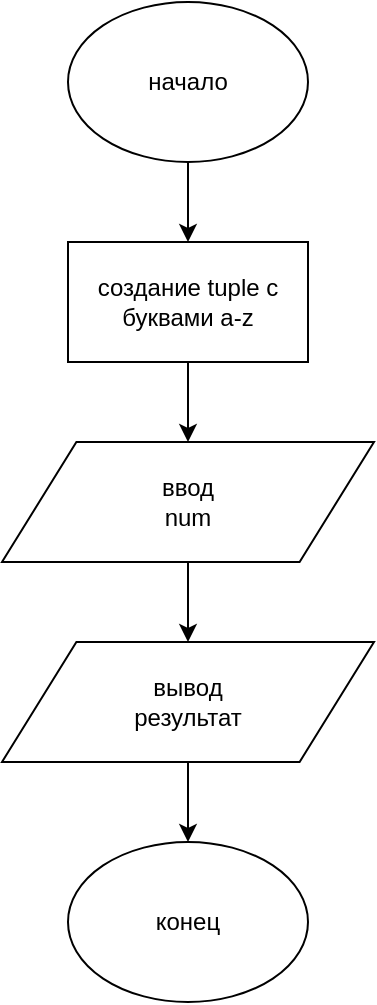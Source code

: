 <mxfile version="13.1.3" type="device"><diagram id="W7Lf7xnF2TxEP_ypcGk3" name="Страница 1"><mxGraphModel dx="594" dy="597" grid="1" gridSize="10" guides="1" tooltips="1" connect="1" arrows="1" fold="1" page="1" pageScale="1" pageWidth="827" pageHeight="1169" math="0" shadow="0"><root><mxCell id="0"/><mxCell id="1" parent="0"/><mxCell id="uVAysW2gME4KWZRBRN6u-1" value="" style="edgeStyle=orthogonalEdgeStyle;rounded=0;orthogonalLoop=1;jettySize=auto;html=1;" edge="1" parent="1" source="uVAysW2gME4KWZRBRN6u-2" target="uVAysW2gME4KWZRBRN6u-3"><mxGeometry relative="1" as="geometry"/></mxCell><mxCell id="uVAysW2gME4KWZRBRN6u-2" value="начало" style="ellipse;whiteSpace=wrap;html=1;" vertex="1" parent="1"><mxGeometry x="354" y="40" width="120" height="80" as="geometry"/></mxCell><mxCell id="uVAysW2gME4KWZRBRN6u-5" value="" style="edgeStyle=orthogonalEdgeStyle;rounded=0;orthogonalLoop=1;jettySize=auto;html=1;" edge="1" parent="1" source="uVAysW2gME4KWZRBRN6u-3" target="uVAysW2gME4KWZRBRN6u-4"><mxGeometry relative="1" as="geometry"/></mxCell><mxCell id="uVAysW2gME4KWZRBRN6u-3" value="создание tuple с буквами a-z" style="rounded=0;whiteSpace=wrap;html=1;" vertex="1" parent="1"><mxGeometry x="354" y="160" width="120" height="60" as="geometry"/></mxCell><mxCell id="uVAysW2gME4KWZRBRN6u-10" value="" style="edgeStyle=orthogonalEdgeStyle;rounded=0;orthogonalLoop=1;jettySize=auto;html=1;" edge="1" parent="1" source="uVAysW2gME4KWZRBRN6u-4" target="uVAysW2gME4KWZRBRN6u-8"><mxGeometry relative="1" as="geometry"/></mxCell><mxCell id="uVAysW2gME4KWZRBRN6u-4" value="ввод&lt;br&gt;num" style="shape=parallelogram;perimeter=parallelogramPerimeter;whiteSpace=wrap;html=1;" vertex="1" parent="1"><mxGeometry x="321" y="260" width="186" height="60" as="geometry"/></mxCell><mxCell id="uVAysW2gME4KWZRBRN6u-11" value="" style="edgeStyle=orthogonalEdgeStyle;rounded=0;orthogonalLoop=1;jettySize=auto;html=1;" edge="1" parent="1" source="uVAysW2gME4KWZRBRN6u-8" target="uVAysW2gME4KWZRBRN6u-9"><mxGeometry relative="1" as="geometry"/></mxCell><mxCell id="uVAysW2gME4KWZRBRN6u-8" value="вывод&lt;br&gt;результат" style="shape=parallelogram;perimeter=parallelogramPerimeter;whiteSpace=wrap;html=1;" vertex="1" parent="1"><mxGeometry x="321" y="360" width="186" height="60" as="geometry"/></mxCell><mxCell id="uVAysW2gME4KWZRBRN6u-9" value="конец" style="ellipse;whiteSpace=wrap;html=1;" vertex="1" parent="1"><mxGeometry x="354" y="460" width="120" height="80" as="geometry"/></mxCell></root></mxGraphModel></diagram></mxfile>